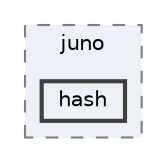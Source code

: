 digraph "/home/runner/work/libjuno/libjuno/include/juno/hash"
{
 // LATEX_PDF_SIZE
  bgcolor="transparent";
  edge [fontname=Helvetica,fontsize=10,labelfontname=Helvetica,labelfontsize=10];
  node [fontname=Helvetica,fontsize=10,shape=box,height=0.2,width=0.4];
  compound=true
  subgraph clusterdir_366da5caa8e7ec3e54d94764b6f022bc {
    graph [ bgcolor="#edf0f7", pencolor="grey50", label="juno", fontname=Helvetica,fontsize=10 style="filled,dashed", URL="dir_366da5caa8e7ec3e54d94764b6f022bc.html",tooltip=""]
  dir_19d249a700c11f44389cb05327db4a5b [label="hash", fillcolor="#edf0f7", color="grey25", style="filled,bold", URL="dir_19d249a700c11f44389cb05327db4a5b.html",tooltip=""];
  }
}
